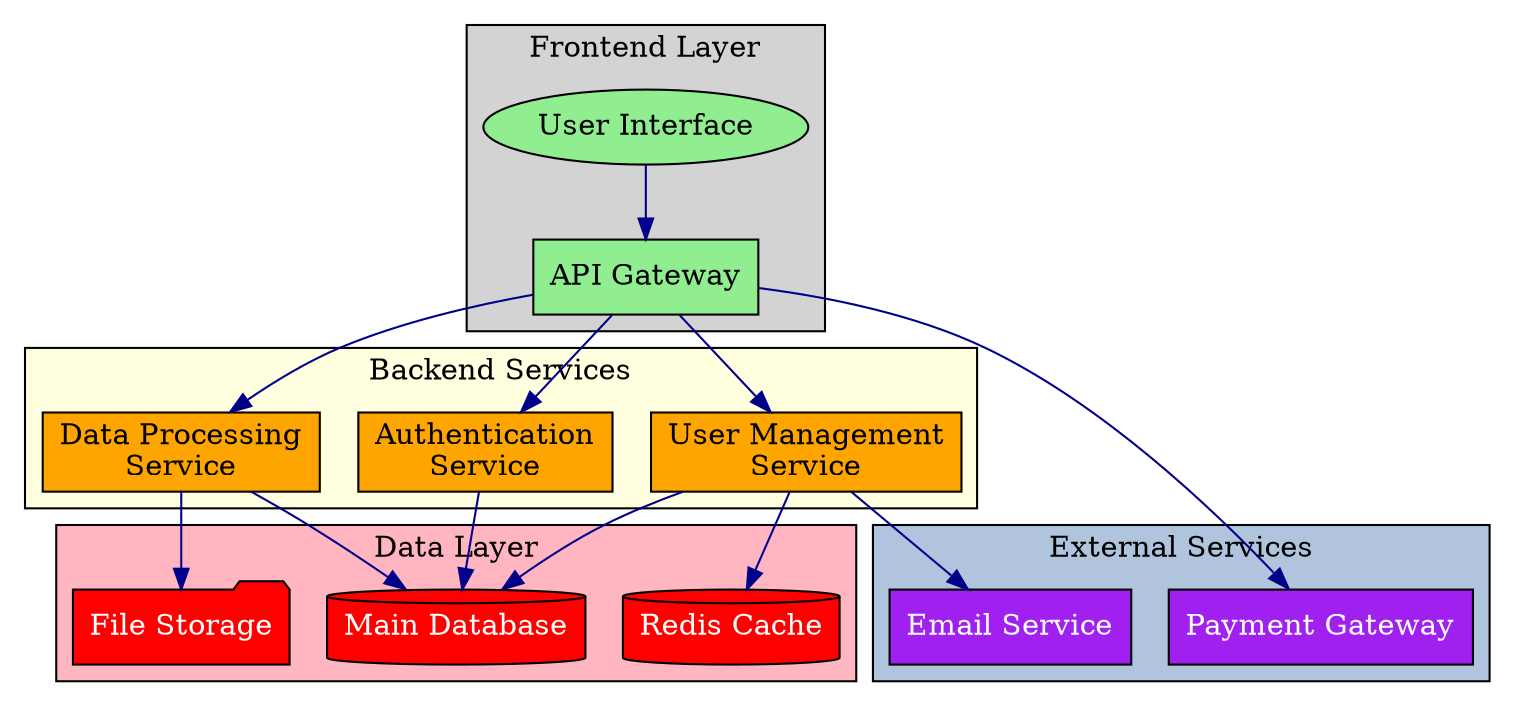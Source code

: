 digraph SystemArchitecture {
  rankdir=TB;
  node [shape=box, style=filled, fillcolor=lightblue];
  edge [color=darkblue];

  // Frontend Layer
  subgraph cluster_frontend {
    label="Frontend Layer";
    style=filled;
    fillcolor=lightgray;
    
    UI [label="User Interface", fillcolor=lightgreen];
    API_Gateway [label="API Gateway", fillcolor=lightgreen];
  }

  // Backend Layer
  subgraph cluster_backend {
    label="Backend Services";
    style=filled;
    fillcolor=lightyellow;
    
    Auth [label="Authentication\nService", fillcolor=orange];
    UserMgmt [label="User Management\nService", fillcolor=orange];
    DataProcessor [label="Data Processing\nService", fillcolor=orange];
  }

  // Database Layer
  subgraph cluster_database {
    label="Data Layer";
    style=filled;
    fillcolor=lightpink;
    
    MainDB [label="Main Database", fillcolor=red, fontcolor=white];
    Cache [label="Redis Cache", fillcolor=red, fontcolor=white];
    FileStorage [label="File Storage", fillcolor=red, fontcolor=white];
  }

  // External Services
  subgraph cluster_external {
    label="External Services";
    style=filled;
    fillcolor=lightsteelblue;
    
    EmailService [label="Email Service", fillcolor=purple, fontcolor=white];
    PaymentGW [label="Payment Gateway", fillcolor=purple, fontcolor=white];
  }

  // Connections
  UI -> API_Gateway;
  API_Gateway -> Auth;
  API_Gateway -> UserMgmt;
  API_Gateway -> DataProcessor;
  
  Auth -> MainDB;
  UserMgmt -> MainDB;
  UserMgmt -> Cache;
  DataProcessor -> MainDB;
  DataProcessor -> FileStorage;
  
  UserMgmt -> EmailService;
  API_Gateway -> PaymentGW;

  // Add some styling
  UI [shape=ellipse];
  MainDB [shape=cylinder];
  Cache [shape=cylinder];
  FileStorage [shape=folder];
} 